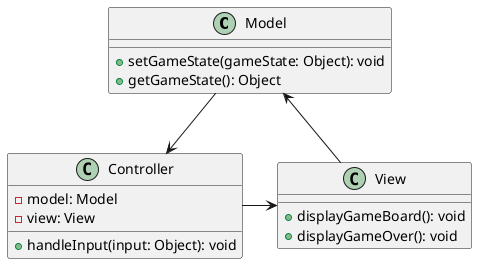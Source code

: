 @startuml

class Model {
    +setGameState(gameState: Object): void
    +getGameState(): Object
}

class View {
    +displayGameBoard(): void
    +displayGameOver(): void
}

class Controller {
    -model: Model
    -view: View
    +handleInput(input: Object): void
}

Model -> Controller
Controller -> View
View --> Model
@enduml
